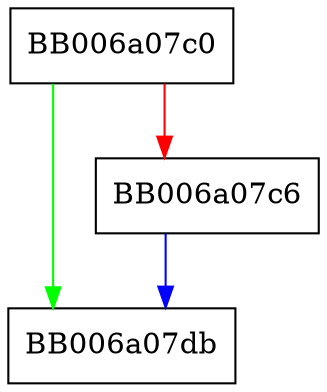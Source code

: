 digraph chacha20_initiv {
  node [shape="box"];
  graph [splines=ortho];
  BB006a07c0 -> BB006a07db [color="green"];
  BB006a07c0 -> BB006a07c6 [color="red"];
  BB006a07c6 -> BB006a07db [color="blue"];
}